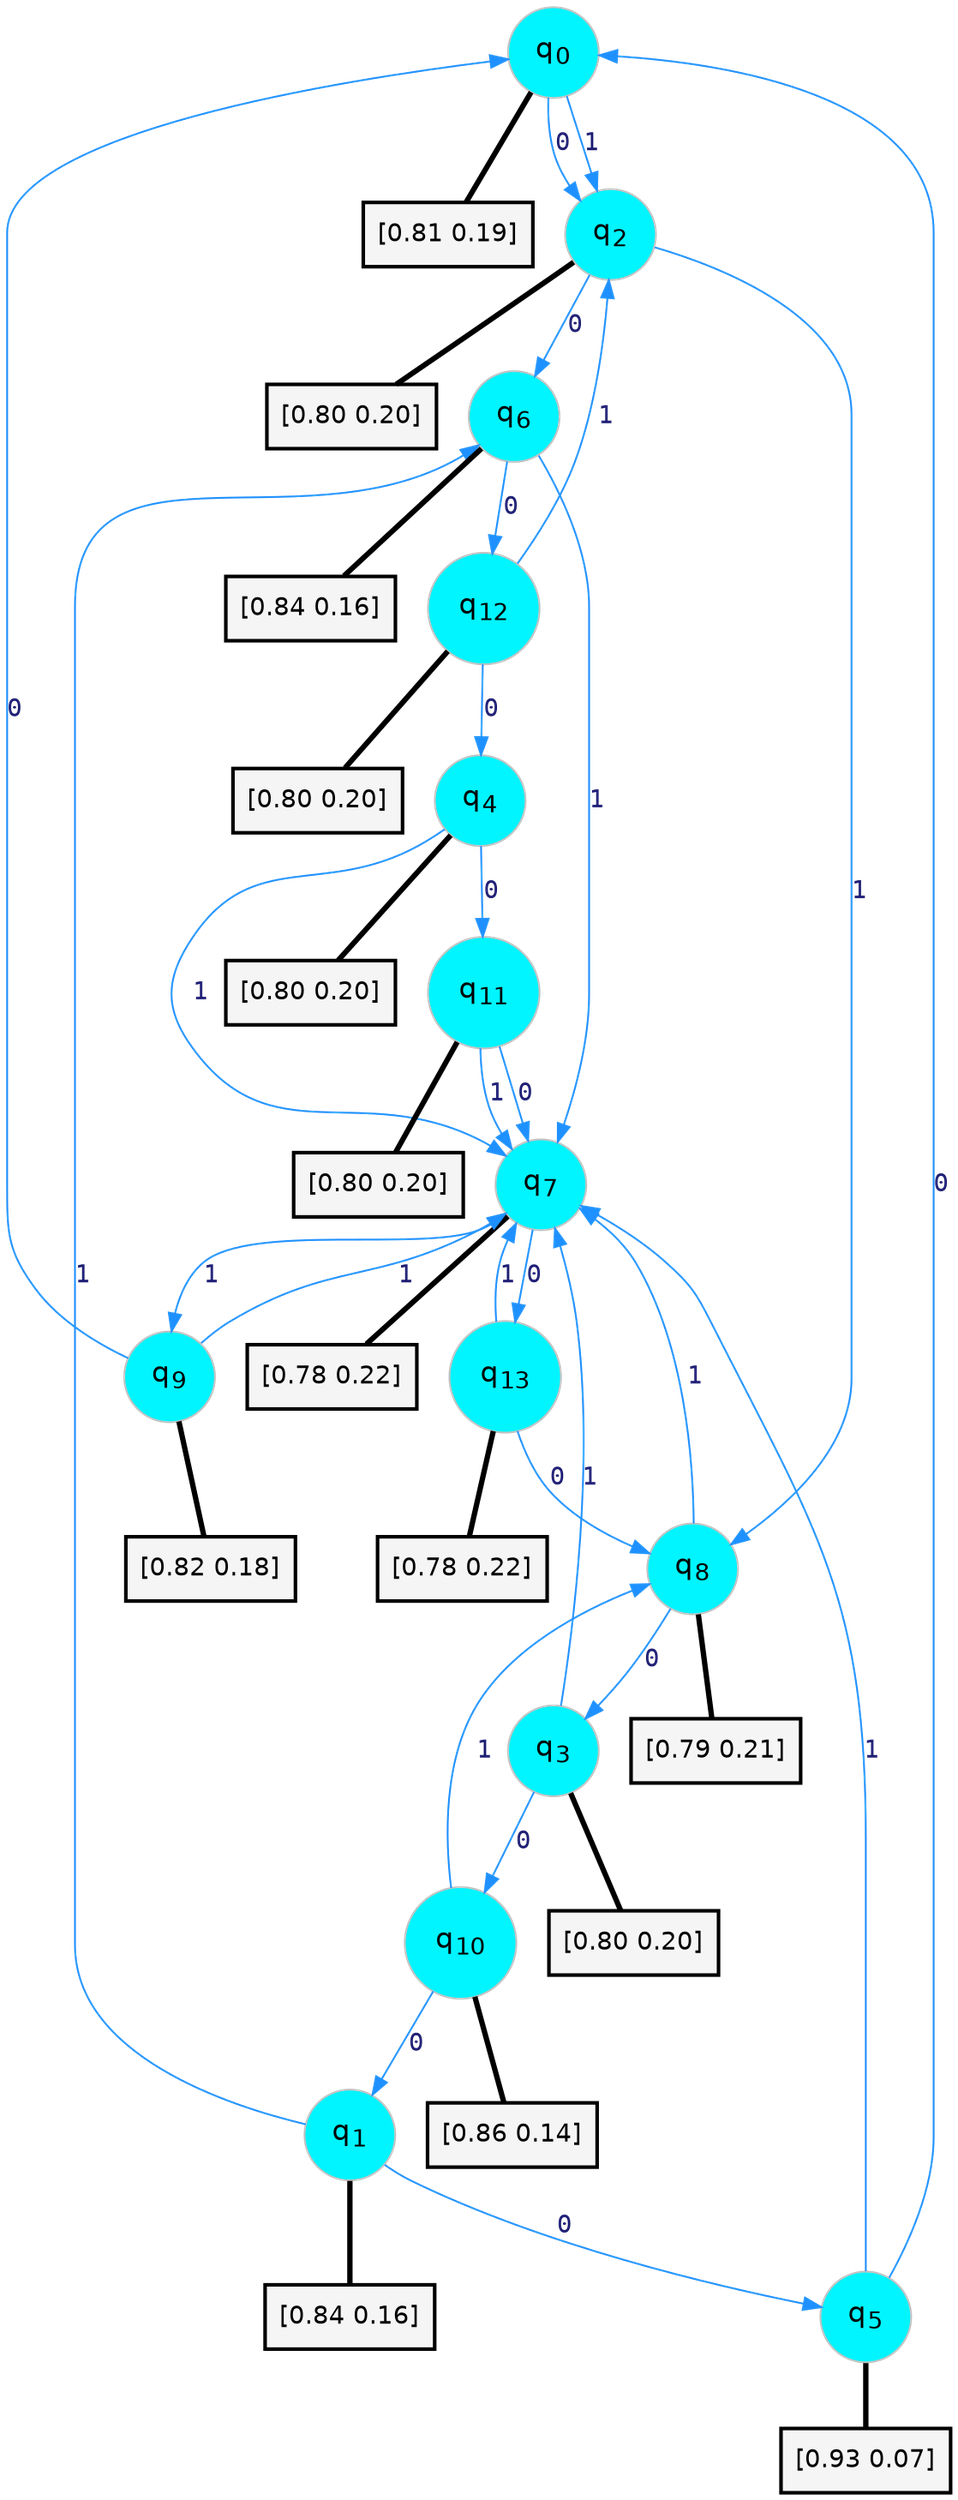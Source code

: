 digraph G {
graph [
bgcolor=transparent, dpi=300, rankdir=TD, size="40,25"];
node [
color=gray, fillcolor=turquoise1, fontcolor=black, fontname=Helvetica, fontsize=16, fontweight=bold, shape=circle, style=filled];
edge [
arrowsize=1, color=dodgerblue1, fontcolor=midnightblue, fontname=courier, fontweight=bold, penwidth=1, style=solid, weight=20];
0[label=<q<SUB>0</SUB>>];
1[label=<q<SUB>1</SUB>>];
2[label=<q<SUB>2</SUB>>];
3[label=<q<SUB>3</SUB>>];
4[label=<q<SUB>4</SUB>>];
5[label=<q<SUB>5</SUB>>];
6[label=<q<SUB>6</SUB>>];
7[label=<q<SUB>7</SUB>>];
8[label=<q<SUB>8</SUB>>];
9[label=<q<SUB>9</SUB>>];
10[label=<q<SUB>10</SUB>>];
11[label=<q<SUB>11</SUB>>];
12[label=<q<SUB>12</SUB>>];
13[label=<q<SUB>13</SUB>>];
14[label="[0.81 0.19]", shape=box,fontcolor=black, fontname=Helvetica, fontsize=14, penwidth=2, fillcolor=whitesmoke,color=black];
15[label="[0.84 0.16]", shape=box,fontcolor=black, fontname=Helvetica, fontsize=14, penwidth=2, fillcolor=whitesmoke,color=black];
16[label="[0.80 0.20]", shape=box,fontcolor=black, fontname=Helvetica, fontsize=14, penwidth=2, fillcolor=whitesmoke,color=black];
17[label="[0.80 0.20]", shape=box,fontcolor=black, fontname=Helvetica, fontsize=14, penwidth=2, fillcolor=whitesmoke,color=black];
18[label="[0.80 0.20]", shape=box,fontcolor=black, fontname=Helvetica, fontsize=14, penwidth=2, fillcolor=whitesmoke,color=black];
19[label="[0.93 0.07]", shape=box,fontcolor=black, fontname=Helvetica, fontsize=14, penwidth=2, fillcolor=whitesmoke,color=black];
20[label="[0.84 0.16]", shape=box,fontcolor=black, fontname=Helvetica, fontsize=14, penwidth=2, fillcolor=whitesmoke,color=black];
21[label="[0.78 0.22]", shape=box,fontcolor=black, fontname=Helvetica, fontsize=14, penwidth=2, fillcolor=whitesmoke,color=black];
22[label="[0.79 0.21]", shape=box,fontcolor=black, fontname=Helvetica, fontsize=14, penwidth=2, fillcolor=whitesmoke,color=black];
23[label="[0.82 0.18]", shape=box,fontcolor=black, fontname=Helvetica, fontsize=14, penwidth=2, fillcolor=whitesmoke,color=black];
24[label="[0.86 0.14]", shape=box,fontcolor=black, fontname=Helvetica, fontsize=14, penwidth=2, fillcolor=whitesmoke,color=black];
25[label="[0.80 0.20]", shape=box,fontcolor=black, fontname=Helvetica, fontsize=14, penwidth=2, fillcolor=whitesmoke,color=black];
26[label="[0.80 0.20]", shape=box,fontcolor=black, fontname=Helvetica, fontsize=14, penwidth=2, fillcolor=whitesmoke,color=black];
27[label="[0.78 0.22]", shape=box,fontcolor=black, fontname=Helvetica, fontsize=14, penwidth=2, fillcolor=whitesmoke,color=black];
0->2 [label=0];
0->2 [label=1];
0->14 [arrowhead=none, penwidth=3,color=black];
1->5 [label=0];
1->6 [label=1];
1->15 [arrowhead=none, penwidth=3,color=black];
2->6 [label=0];
2->8 [label=1];
2->16 [arrowhead=none, penwidth=3,color=black];
3->10 [label=0];
3->7 [label=1];
3->17 [arrowhead=none, penwidth=3,color=black];
4->11 [label=0];
4->7 [label=1];
4->18 [arrowhead=none, penwidth=3,color=black];
5->0 [label=0];
5->7 [label=1];
5->19 [arrowhead=none, penwidth=3,color=black];
6->12 [label=0];
6->7 [label=1];
6->20 [arrowhead=none, penwidth=3,color=black];
7->13 [label=0];
7->9 [label=1];
7->21 [arrowhead=none, penwidth=3,color=black];
8->3 [label=0];
8->7 [label=1];
8->22 [arrowhead=none, penwidth=3,color=black];
9->0 [label=0];
9->7 [label=1];
9->23 [arrowhead=none, penwidth=3,color=black];
10->1 [label=0];
10->8 [label=1];
10->24 [arrowhead=none, penwidth=3,color=black];
11->7 [label=0];
11->7 [label=1];
11->25 [arrowhead=none, penwidth=3,color=black];
12->4 [label=0];
12->2 [label=1];
12->26 [arrowhead=none, penwidth=3,color=black];
13->8 [label=0];
13->7 [label=1];
13->27 [arrowhead=none, penwidth=3,color=black];
}
